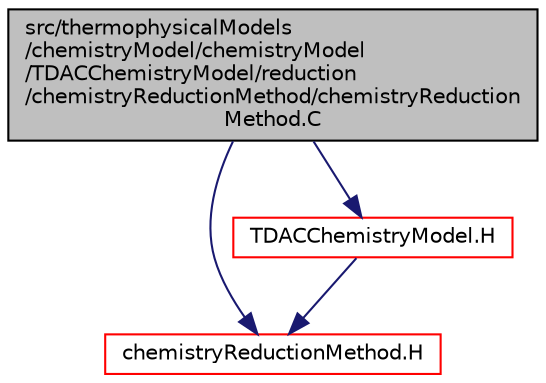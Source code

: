 digraph "src/thermophysicalModels/chemistryModel/chemistryModel/TDACChemistryModel/reduction/chemistryReductionMethod/chemistryReductionMethod.C"
{
  bgcolor="transparent";
  edge [fontname="Helvetica",fontsize="10",labelfontname="Helvetica",labelfontsize="10"];
  node [fontname="Helvetica",fontsize="10",shape=record];
  Node0 [label="src/thermophysicalModels\l/chemistryModel/chemistryModel\l/TDACChemistryModel/reduction\l/chemistryReductionMethod/chemistryReduction\lMethod.C",height=0.2,width=0.4,color="black", fillcolor="grey75", style="filled", fontcolor="black"];
  Node0 -> Node1 [color="midnightblue",fontsize="10",style="solid",fontname="Helvetica"];
  Node1 [label="chemistryReductionMethod.H",height=0.2,width=0.4,color="red",URL="$a15842.html"];
  Node0 -> Node121 [color="midnightblue",fontsize="10",style="solid",fontname="Helvetica"];
  Node121 [label="TDACChemistryModel.H",height=0.2,width=0.4,color="red",URL="$a15953.html"];
  Node121 -> Node1 [color="midnightblue",fontsize="10",style="solid",fontname="Helvetica"];
}
